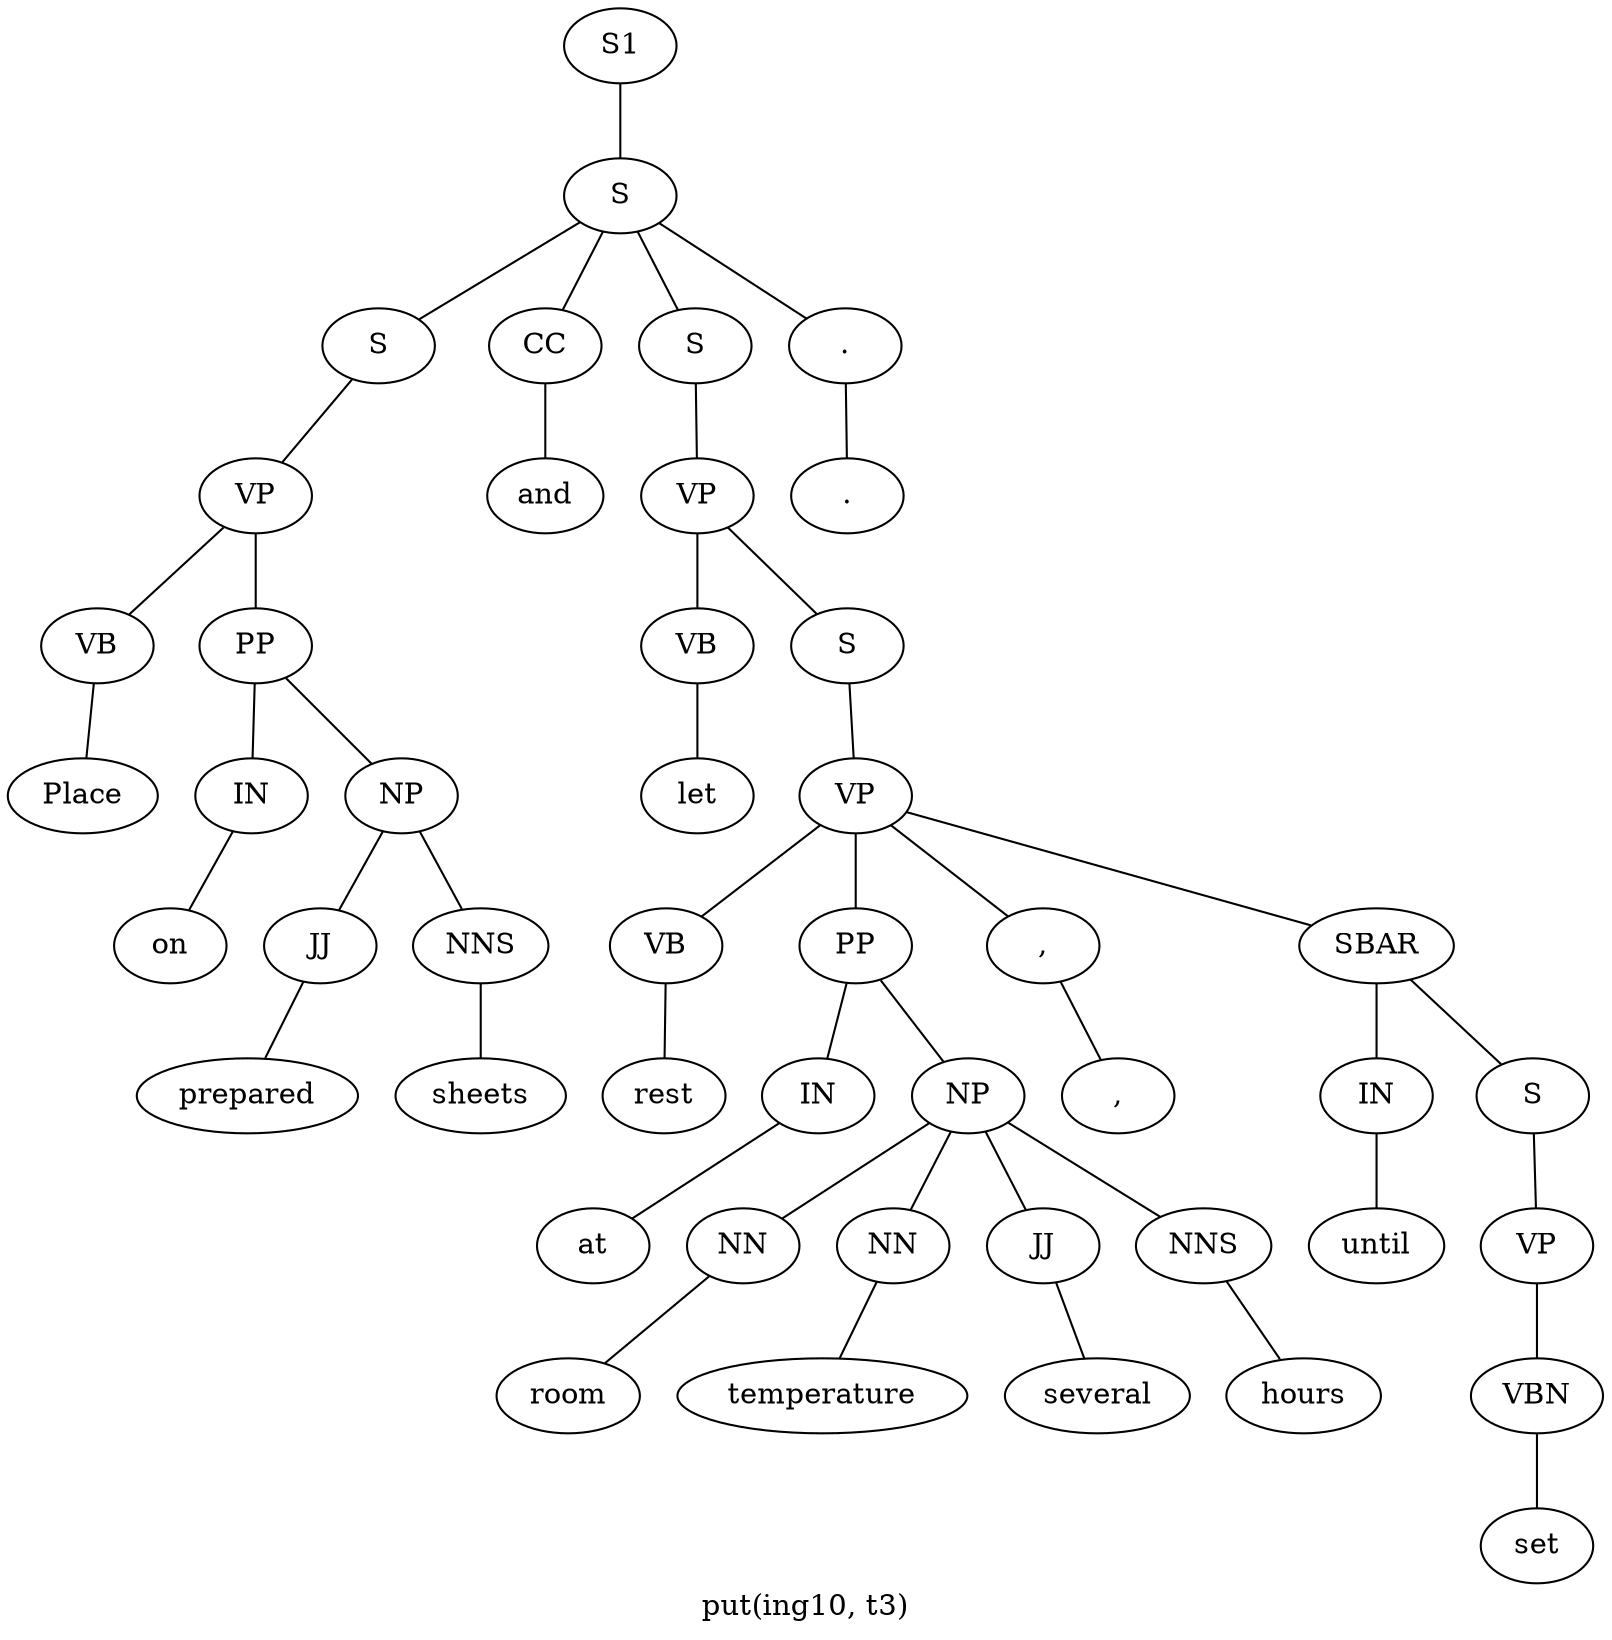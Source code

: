 graph SyntaxGraph {
	label = "put(ing10, t3)";
	Node0 [label="S1"];
	Node1 [label="S"];
	Node2 [label="S"];
	Node3 [label="VP"];
	Node4 [label="VB"];
	Node5 [label="Place"];
	Node6 [label="PP"];
	Node7 [label="IN"];
	Node8 [label="on"];
	Node9 [label="NP"];
	Node10 [label="JJ"];
	Node11 [label="prepared"];
	Node12 [label="NNS"];
	Node13 [label="sheets"];
	Node14 [label="CC"];
	Node15 [label="and"];
	Node16 [label="S"];
	Node17 [label="VP"];
	Node18 [label="VB"];
	Node19 [label="let"];
	Node20 [label="S"];
	Node21 [label="VP"];
	Node22 [label="VB"];
	Node23 [label="rest"];
	Node24 [label="PP"];
	Node25 [label="IN"];
	Node26 [label="at"];
	Node27 [label="NP"];
	Node28 [label="NN"];
	Node29 [label="room"];
	Node30 [label="NN"];
	Node31 [label="temperature"];
	Node32 [label="JJ"];
	Node33 [label="several"];
	Node34 [label="NNS"];
	Node35 [label="hours"];
	Node36 [label=","];
	Node37 [label=","];
	Node38 [label="SBAR"];
	Node39 [label="IN"];
	Node40 [label="until"];
	Node41 [label="S"];
	Node42 [label="VP"];
	Node43 [label="VBN"];
	Node44 [label="set"];
	Node45 [label="."];
	Node46 [label="."];

	Node0 -- Node1;
	Node1 -- Node2;
	Node1 -- Node14;
	Node1 -- Node16;
	Node1 -- Node45;
	Node2 -- Node3;
	Node3 -- Node4;
	Node3 -- Node6;
	Node4 -- Node5;
	Node6 -- Node7;
	Node6 -- Node9;
	Node7 -- Node8;
	Node9 -- Node10;
	Node9 -- Node12;
	Node10 -- Node11;
	Node12 -- Node13;
	Node14 -- Node15;
	Node16 -- Node17;
	Node17 -- Node18;
	Node17 -- Node20;
	Node18 -- Node19;
	Node20 -- Node21;
	Node21 -- Node22;
	Node21 -- Node24;
	Node21 -- Node36;
	Node21 -- Node38;
	Node22 -- Node23;
	Node24 -- Node25;
	Node24 -- Node27;
	Node25 -- Node26;
	Node27 -- Node28;
	Node27 -- Node30;
	Node27 -- Node32;
	Node27 -- Node34;
	Node28 -- Node29;
	Node30 -- Node31;
	Node32 -- Node33;
	Node34 -- Node35;
	Node36 -- Node37;
	Node38 -- Node39;
	Node38 -- Node41;
	Node39 -- Node40;
	Node41 -- Node42;
	Node42 -- Node43;
	Node43 -- Node44;
	Node45 -- Node46;
}